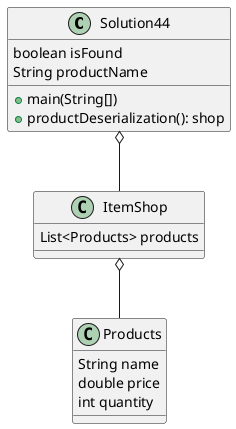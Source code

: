 @startuml
'https://plantuml.com/sequence-diagram

class Solution44 {
boolean isFound
String productName
+main(String[])
+productDeserialization(): shop
}

class Products {
String name
double price
int quantity
}

class ItemShop{
List<Products> products
}

Solution44 o-- ItemShop
ItemShop o-- Products
@enduml